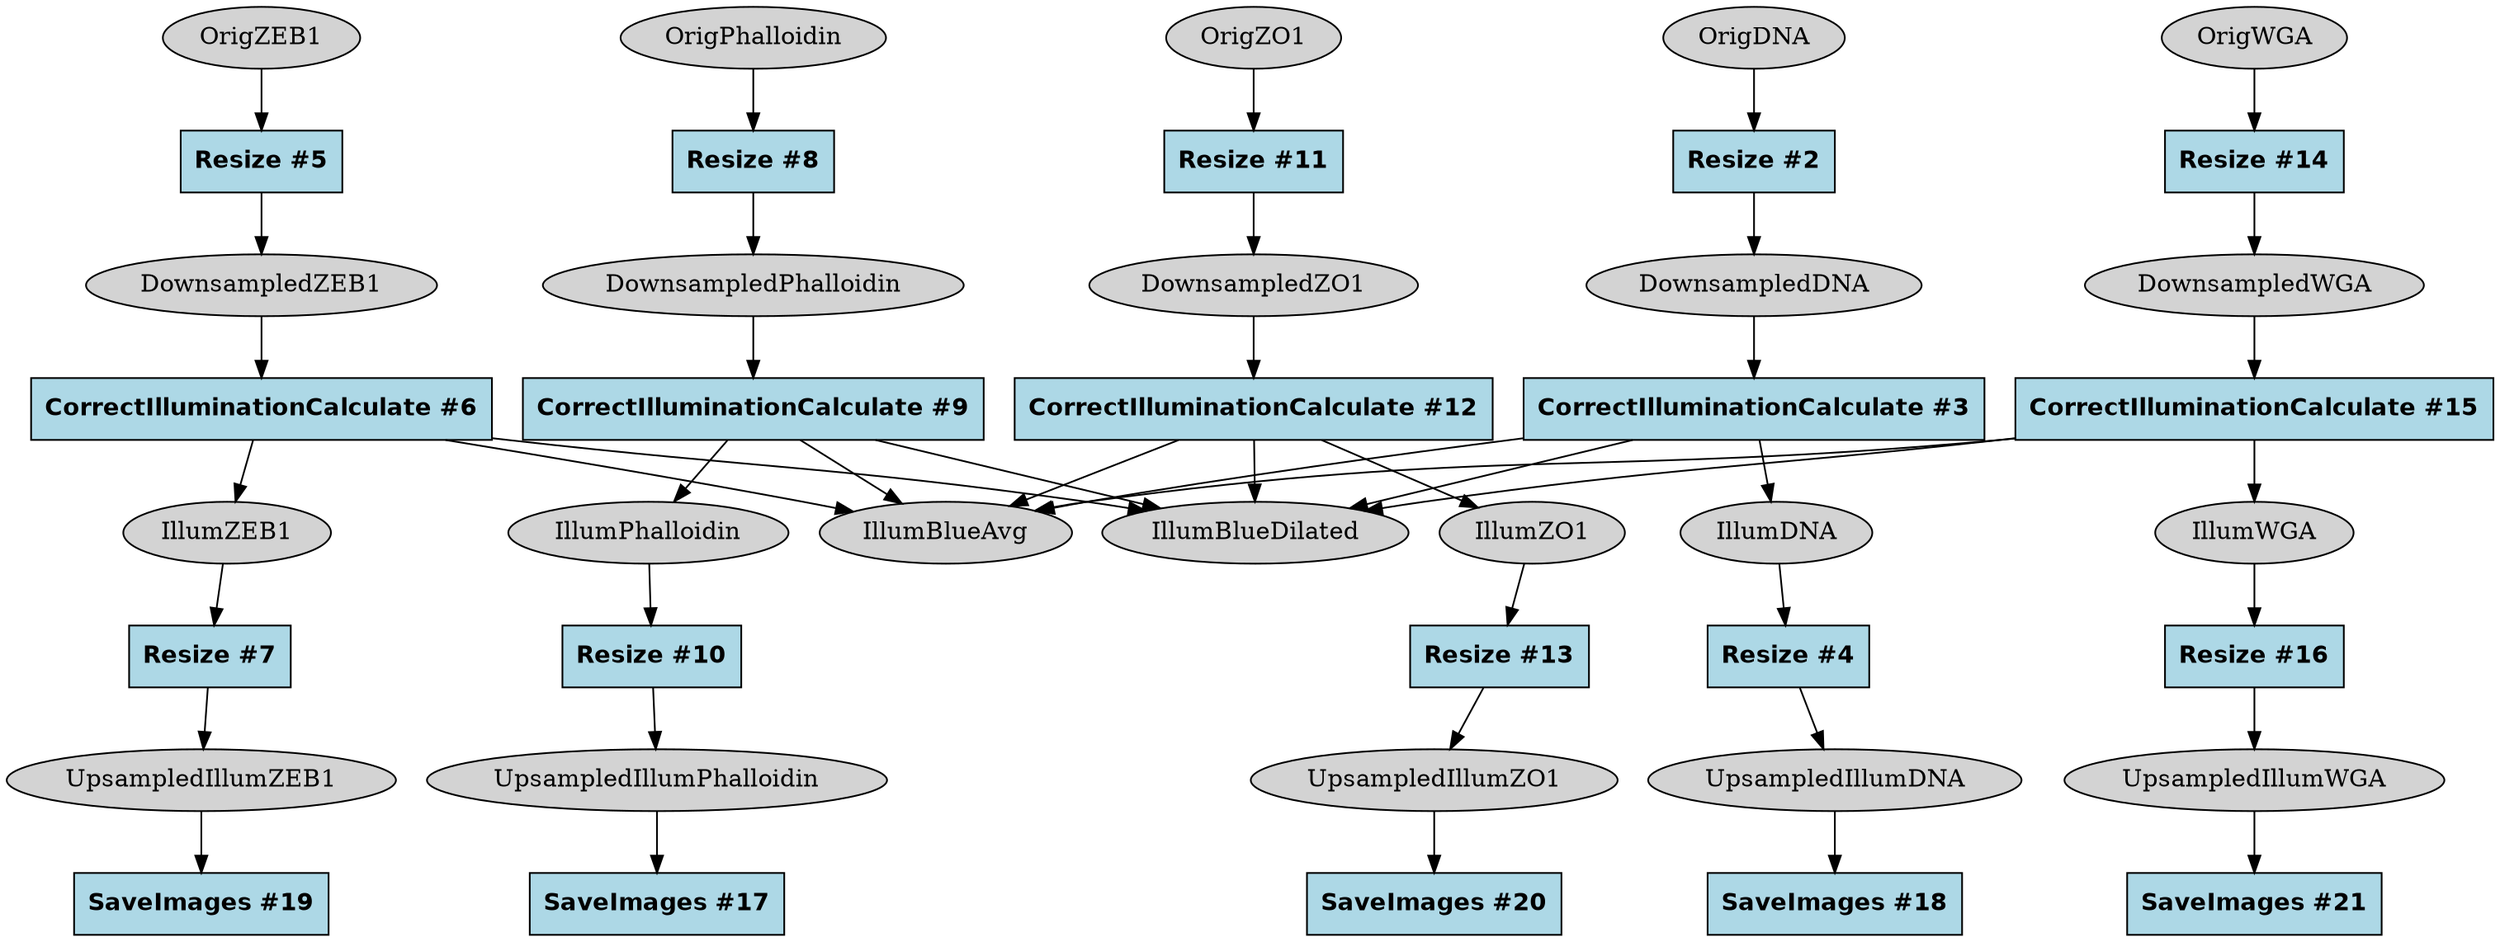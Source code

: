 strict digraph {
CorrectIlluminationCalculate_2ab137a7 [type=module, label="CorrectIlluminationCalculate #9", module_name=CorrectIlluminationCalculate, module_num=9, original_num=9, stable_id="CorrectIlluminationCalculate_2ab137a7", enabled=True, shape=box, style=filled, fillcolor=lightblue, fontname="Helvetica-Bold"];
CorrectIlluminationCalculate_4082f006 [type=module, label="CorrectIlluminationCalculate #6", module_name=CorrectIlluminationCalculate, module_num=6, original_num=6, stable_id="CorrectIlluminationCalculate_4082f006", enabled=True, shape=box, style=filled, fillcolor=lightblue, fontname="Helvetica-Bold"];
CorrectIlluminationCalculate_cd0871b [type=module, label="CorrectIlluminationCalculate #12", module_name=CorrectIlluminationCalculate, module_num=12, original_num=12, stable_id="CorrectIlluminationCalculate_cd0871b", enabled=True, shape=box, style=filled, fillcolor=lightblue, fontname="Helvetica-Bold"];
CorrectIlluminationCalculate_cff23d36 [type=module, label="CorrectIlluminationCalculate #15", module_name=CorrectIlluminationCalculate, module_num=15, original_num=15, stable_id="CorrectIlluminationCalculate_cff23d36", enabled=True, shape=box, style=filled, fillcolor=lightblue, fontname="Helvetica-Bold"];
CorrectIlluminationCalculate_e3750f2a [type=module, label="CorrectIlluminationCalculate #3", module_name=CorrectIlluminationCalculate, module_num=3, original_num=3, stable_id="CorrectIlluminationCalculate_e3750f2a", enabled=True, shape=box, style=filled, fillcolor=lightblue, fontname="Helvetica-Bold"];
Resize_32606b38 [type=module, label="Resize #2", module_name=Resize, module_num=2, original_num=2, stable_id="Resize_32606b38", enabled=True, shape=box, style=filled, fillcolor=lightblue, fontname="Helvetica-Bold"];
Resize_476f0993 [type=module, label="Resize #7", module_name=Resize, module_num=7, original_num=7, stable_id="Resize_476f0993", enabled=True, shape=box, style=filled, fillcolor=lightblue, fontname="Helvetica-Bold"];
Resize_6f9ec43f [type=module, label="Resize #13", module_name=Resize, module_num=13, original_num=13, stable_id="Resize_6f9ec43f", enabled=True, shape=box, style=filled, fillcolor=lightblue, fontname="Helvetica-Bold"];
Resize_73fa95f1 [type=module, label="Resize #14", module_name=Resize, module_num=14, original_num=14, stable_id="Resize_73fa95f1", enabled=True, shape=box, style=filled, fillcolor=lightblue, fontname="Helvetica-Bold"];
Resize_9779805 [type=module, label="Resize #8", module_name=Resize, module_num=8, original_num=8, stable_id="Resize_9779805", enabled=True, shape=box, style=filled, fillcolor=lightblue, fontname="Helvetica-Bold"];
Resize_a3b11500 [type=module, label="Resize #4", module_name=Resize, module_num=4, original_num=4, stable_id="Resize_a3b11500", enabled=True, shape=box, style=filled, fillcolor=lightblue, fontname="Helvetica-Bold"];
Resize_b00c8387 [type=module, label="Resize #11", module_name=Resize, module_num=11, original_num=11, stable_id="Resize_b00c8387", enabled=True, shape=box, style=filled, fillcolor=lightblue, fontname="Helvetica-Bold"];
Resize_d3b540a9 [type=module, label="Resize #16", module_name=Resize, module_num=16, original_num=16, stable_id="Resize_d3b540a9", enabled=True, shape=box, style=filled, fillcolor=lightblue, fontname="Helvetica-Bold"];
Resize_e02b2169 [type=module, label="Resize #5", module_name=Resize, module_num=5, original_num=5, stable_id="Resize_e02b2169", enabled=True, shape=box, style=filled, fillcolor=lightblue, fontname="Helvetica-Bold"];
Resize_fd94763b [type=module, label="Resize #10", module_name=Resize, module_num=10, original_num=10, stable_id="Resize_fd94763b", enabled=True, shape=box, style=filled, fillcolor=lightblue, fontname="Helvetica-Bold"];
SaveImages_392621f0 [type=module, label="SaveImages #17", module_name=SaveImages, module_num=17, original_num=17, stable_id="SaveImages_392621f0", enabled=True, shape=box, style=filled, fillcolor=lightblue, fontname="Helvetica-Bold"];
SaveImages_46180921 [type=module, label="SaveImages #20", module_name=SaveImages, module_num=20, original_num=20, stable_id="SaveImages_46180921", enabled=True, shape=box, style=filled, fillcolor=lightblue, fontname="Helvetica-Bold"];
SaveImages_4cf7a938 [type=module, label="SaveImages #18", module_name=SaveImages, module_num=18, original_num=18, stable_id="SaveImages_4cf7a938", enabled=True, shape=box, style=filled, fillcolor=lightblue, fontname="Helvetica-Bold"];
SaveImages_9c8a2b51 [type=module, label="SaveImages #21", module_name=SaveImages, module_num=21, original_num=21, stable_id="SaveImages_9c8a2b51", enabled=True, shape=box, style=filled, fillcolor=lightblue, fontname="Helvetica-Bold"];
SaveImages_c30ff497 [type=module, label="SaveImages #19", module_name=SaveImages, module_num=19, original_num=19, stable_id="SaveImages_c30ff497", enabled=True, shape=box, style=filled, fillcolor=lightblue, fontname="Helvetica-Bold"];
image__DownsampledDNA [type=image, label=DownsampledDNA, shape=ellipse, style=filled, fillcolor=lightgray];
image__DownsampledPhalloidin [type=image, label=DownsampledPhalloidin, shape=ellipse, style=filled, fillcolor=lightgray];
image__DownsampledWGA [type=image, label=DownsampledWGA, shape=ellipse, style=filled, fillcolor=lightgray];
image__DownsampledZEB1 [type=image, label=DownsampledZEB1, shape=ellipse, style=filled, fillcolor=lightgray];
image__DownsampledZO1 [type=image, label=DownsampledZO1, shape=ellipse, style=filled, fillcolor=lightgray];
image__IllumBlueAvg [type=image, label=IllumBlueAvg, shape=ellipse, style=filled, fillcolor=lightgray];
image__IllumBlueDilated [type=image, label=IllumBlueDilated, shape=ellipse, style=filled, fillcolor=lightgray];
image__IllumDNA [type=image, label=IllumDNA, shape=ellipse, style=filled, fillcolor=lightgray];
image__IllumPhalloidin [type=image, label=IllumPhalloidin, shape=ellipse, style=filled, fillcolor=lightgray];
image__IllumWGA [type=image, label=IllumWGA, shape=ellipse, style=filled, fillcolor=lightgray];
image__IllumZEB1 [type=image, label=IllumZEB1, shape=ellipse, style=filled, fillcolor=lightgray];
image__IllumZO1 [type=image, label=IllumZO1, shape=ellipse, style=filled, fillcolor=lightgray];
image__OrigDNA [type=image, label=OrigDNA, shape=ellipse, style=filled, fillcolor=lightgray];
image__OrigPhalloidin [type=image, label=OrigPhalloidin, shape=ellipse, style=filled, fillcolor=lightgray];
image__OrigWGA [type=image, label=OrigWGA, shape=ellipse, style=filled, fillcolor=lightgray];
image__OrigZEB1 [type=image, label=OrigZEB1, shape=ellipse, style=filled, fillcolor=lightgray];
image__OrigZO1 [type=image, label=OrigZO1, shape=ellipse, style=filled, fillcolor=lightgray];
image__UpsampledIllumDNA [type=image, label=UpsampledIllumDNA, shape=ellipse, style=filled, fillcolor=lightgray];
image__UpsampledIllumPhalloidin [type=image, label=UpsampledIllumPhalloidin, shape=ellipse, style=filled, fillcolor=lightgray];
image__UpsampledIllumWGA [type=image, label=UpsampledIllumWGA, shape=ellipse, style=filled, fillcolor=lightgray];
image__UpsampledIllumZEB1 [type=image, label=UpsampledIllumZEB1, shape=ellipse, style=filled, fillcolor=lightgray];
image__UpsampledIllumZO1 [type=image, label=UpsampledIllumZO1, shape=ellipse, style=filled, fillcolor=lightgray];
CorrectIlluminationCalculate_2ab137a7 -> image__IllumBlueAvg [type="image_output"];
CorrectIlluminationCalculate_2ab137a7 -> image__IllumBlueDilated [type="image_output"];
CorrectIlluminationCalculate_2ab137a7 -> image__IllumPhalloidin [type="image_output"];
CorrectIlluminationCalculate_4082f006 -> image__IllumBlueAvg [type="image_output"];
CorrectIlluminationCalculate_4082f006 -> image__IllumBlueDilated [type="image_output"];
CorrectIlluminationCalculate_4082f006 -> image__IllumZEB1 [type="image_output"];
CorrectIlluminationCalculate_cd0871b -> image__IllumBlueAvg [type="image_output"];
CorrectIlluminationCalculate_cd0871b -> image__IllumBlueDilated [type="image_output"];
CorrectIlluminationCalculate_cd0871b -> image__IllumZO1 [type="image_output"];
CorrectIlluminationCalculate_cff23d36 -> image__IllumBlueAvg [type="image_output"];
CorrectIlluminationCalculate_cff23d36 -> image__IllumBlueDilated [type="image_output"];
CorrectIlluminationCalculate_cff23d36 -> image__IllumWGA [type="image_output"];
CorrectIlluminationCalculate_e3750f2a -> image__IllumBlueAvg [type="image_output"];
CorrectIlluminationCalculate_e3750f2a -> image__IllumBlueDilated [type="image_output"];
CorrectIlluminationCalculate_e3750f2a -> image__IllumDNA [type="image_output"];
Resize_32606b38 -> image__DownsampledDNA [type="image_output"];
Resize_476f0993 -> image__UpsampledIllumZEB1 [type="image_output"];
Resize_6f9ec43f -> image__UpsampledIllumZO1 [type="image_output"];
Resize_73fa95f1 -> image__DownsampledWGA [type="image_output"];
Resize_9779805 -> image__DownsampledPhalloidin [type="image_output"];
Resize_a3b11500 -> image__UpsampledIllumDNA [type="image_output"];
Resize_b00c8387 -> image__DownsampledZO1 [type="image_output"];
Resize_d3b540a9 -> image__UpsampledIllumWGA [type="image_output"];
Resize_e02b2169 -> image__DownsampledZEB1 [type="image_output"];
Resize_fd94763b -> image__UpsampledIllumPhalloidin [type="image_output"];
image__DownsampledDNA -> CorrectIlluminationCalculate_e3750f2a [type="image_input"];
image__DownsampledPhalloidin -> CorrectIlluminationCalculate_2ab137a7 [type="image_input"];
image__DownsampledWGA -> CorrectIlluminationCalculate_cff23d36 [type="image_input"];
image__DownsampledZEB1 -> CorrectIlluminationCalculate_4082f006 [type="image_input"];
image__DownsampledZO1 -> CorrectIlluminationCalculate_cd0871b [type="image_input"];
image__IllumDNA -> Resize_a3b11500 [type="image_input"];
image__IllumPhalloidin -> Resize_fd94763b [type="image_input"];
image__IllumWGA -> Resize_d3b540a9 [type="image_input"];
image__IllumZEB1 -> Resize_476f0993 [type="image_input"];
image__IllumZO1 -> Resize_6f9ec43f [type="image_input"];
image__OrigDNA -> Resize_32606b38 [type="image_input"];
image__OrigPhalloidin -> Resize_9779805 [type="image_input"];
image__OrigWGA -> Resize_73fa95f1 [type="image_input"];
image__OrigZEB1 -> Resize_e02b2169 [type="image_input"];
image__OrigZO1 -> Resize_b00c8387 [type="image_input"];
image__UpsampledIllumDNA -> SaveImages_4cf7a938 [type="image_input"];
image__UpsampledIllumPhalloidin -> SaveImages_392621f0 [type="image_input"];
image__UpsampledIllumWGA -> SaveImages_9c8a2b51 [type="image_input"];
image__UpsampledIllumZEB1 -> SaveImages_c30ff497 [type="image_input"];
image__UpsampledIllumZO1 -> SaveImages_46180921 [type="image_input"];
}
